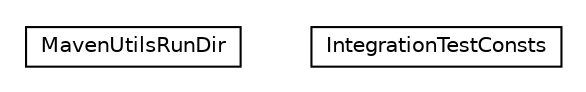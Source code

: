 #!/usr/local/bin/dot
#
# Class diagram 
# Generated by UMLGraph version R5_6-24-gf6e263 (http://www.umlgraph.org/)
#

digraph G {
	edge [fontname="Helvetica",fontsize=10,labelfontname="Helvetica",labelfontsize=10];
	node [fontname="Helvetica",fontsize=10,shape=plaintext];
	nodesep=0.25;
	ranksep=0.5;
	// org.universAAL.itests.conf.MavenUtilsRunDir
	c17354 [label=<<table title="org.universAAL.itests.conf.MavenUtilsRunDir" border="0" cellborder="1" cellspacing="0" cellpadding="2" port="p" href="./MavenUtilsRunDir.html">
		<tr><td><table border="0" cellspacing="0" cellpadding="1">
<tr><td align="center" balign="center"> MavenUtilsRunDir </td></tr>
		</table></td></tr>
		</table>>, URL="./MavenUtilsRunDir.html", fontname="Helvetica", fontcolor="black", fontsize=10.0];
	// org.universAAL.itests.conf.IntegrationTestConsts
	c17355 [label=<<table title="org.universAAL.itests.conf.IntegrationTestConsts" border="0" cellborder="1" cellspacing="0" cellpadding="2" port="p" href="./IntegrationTestConsts.html">
		<tr><td><table border="0" cellspacing="0" cellpadding="1">
<tr><td align="center" balign="center"> IntegrationTestConsts </td></tr>
		</table></td></tr>
		</table>>, URL="./IntegrationTestConsts.html", fontname="Helvetica", fontcolor="black", fontsize=10.0];
}

